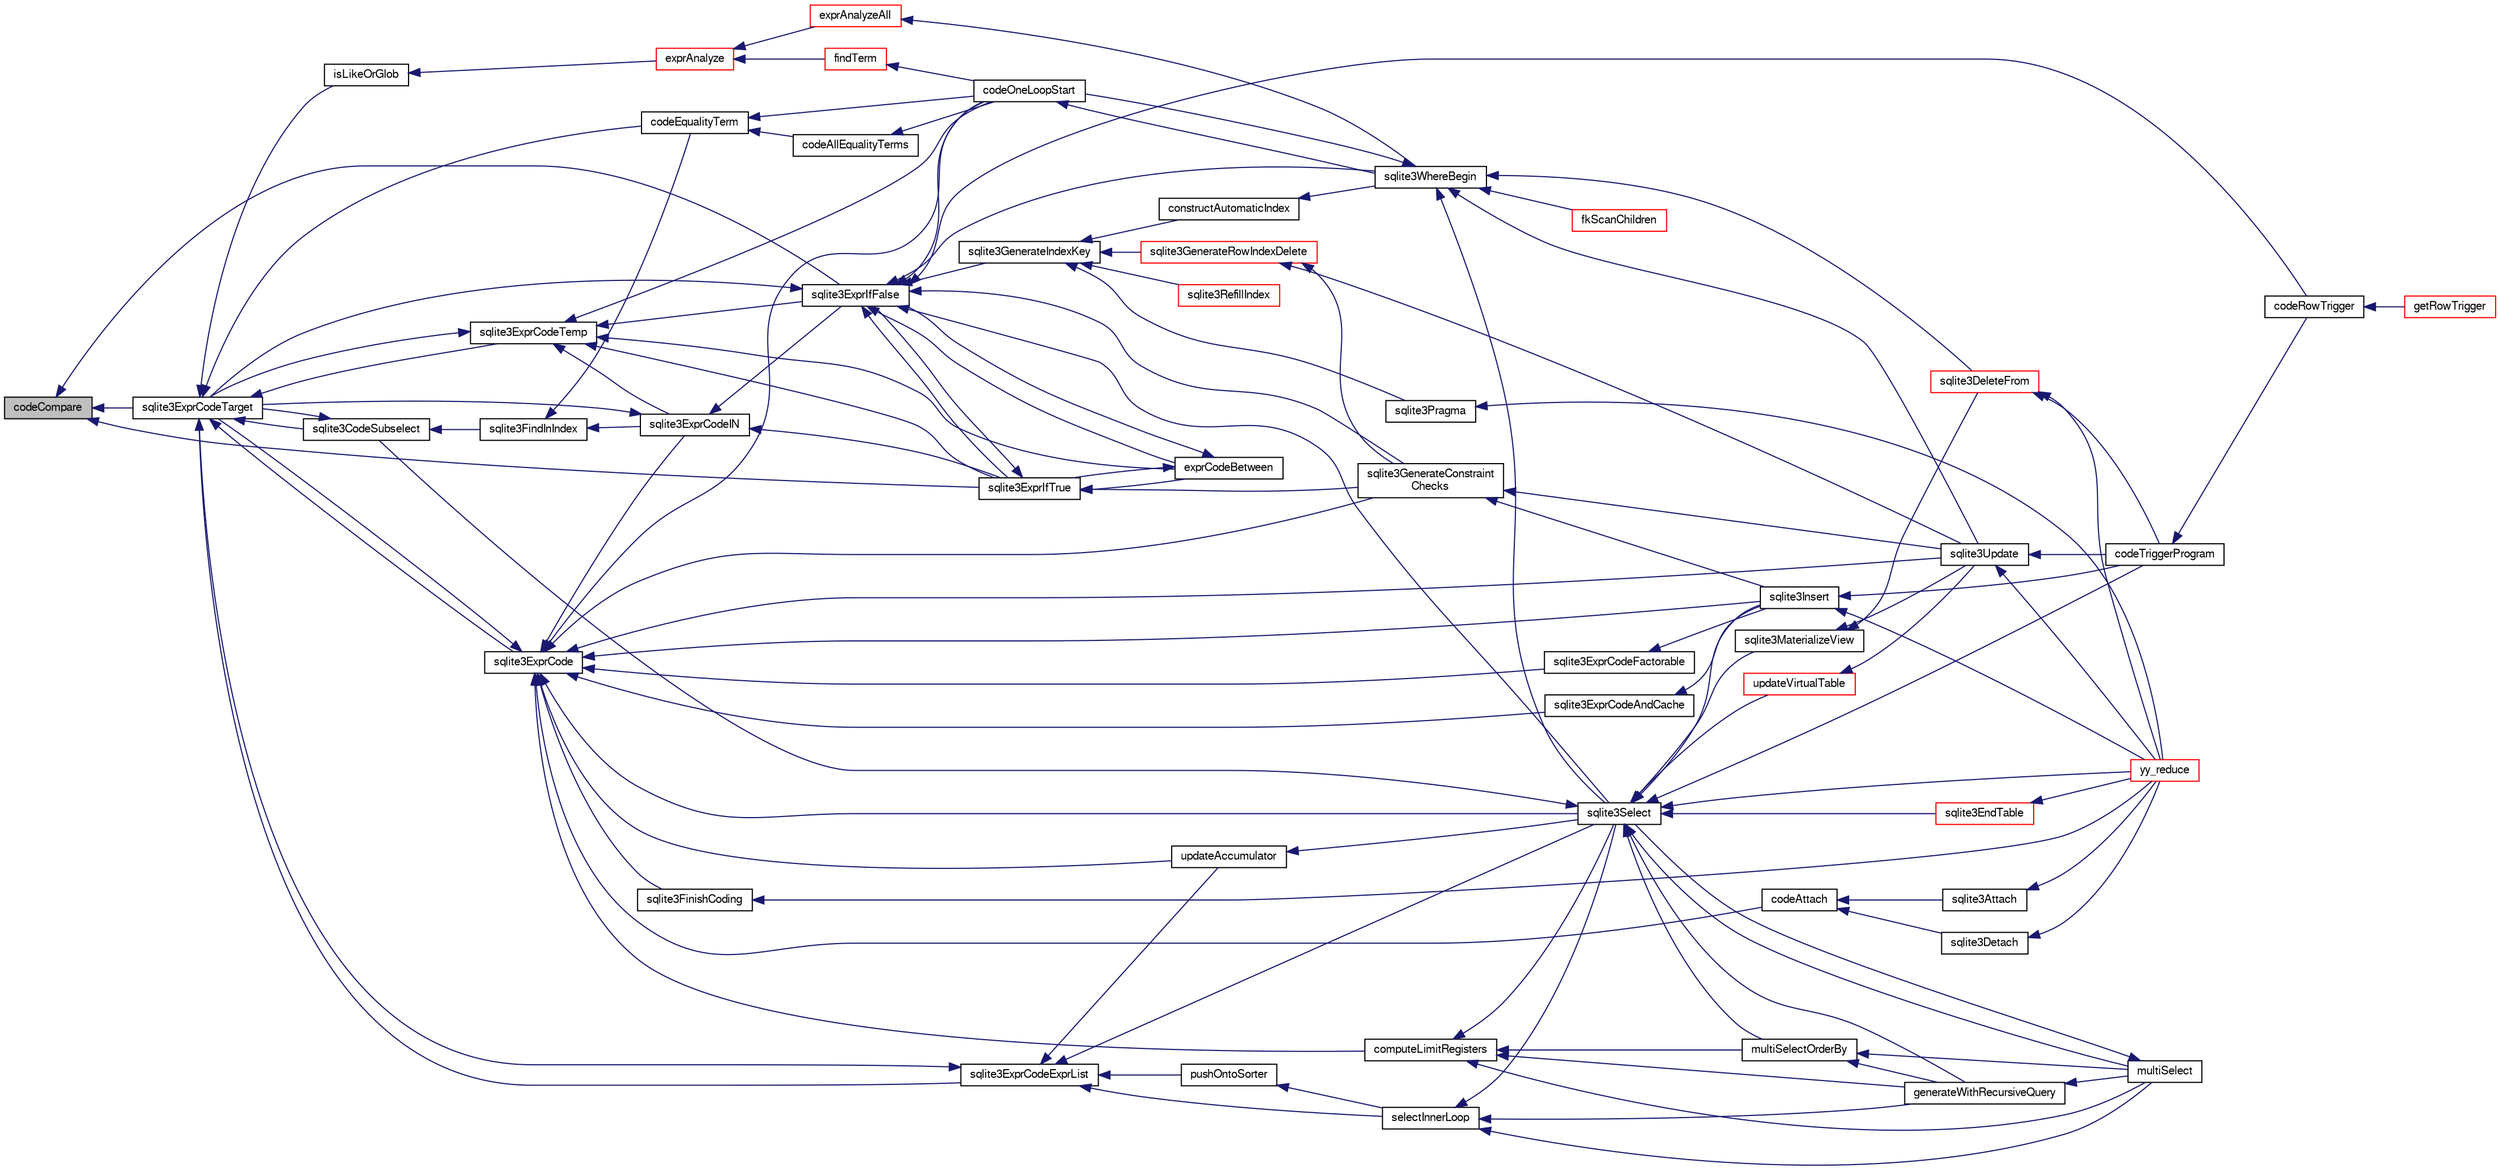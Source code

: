 digraph "codeCompare"
{
  edge [fontname="FreeSans",fontsize="10",labelfontname="FreeSans",labelfontsize="10"];
  node [fontname="FreeSans",fontsize="10",shape=record];
  rankdir="LR";
  Node51536 [label="codeCompare",height=0.2,width=0.4,color="black", fillcolor="grey75", style="filled", fontcolor="black"];
  Node51536 -> Node51537 [dir="back",color="midnightblue",fontsize="10",style="solid",fontname="FreeSans"];
  Node51537 [label="sqlite3ExprCodeTarget",height=0.2,width=0.4,color="black", fillcolor="white", style="filled",URL="$sqlite3_8c.html#a4f308397a0a3ed299ed31aaa1ae2a293"];
  Node51537 -> Node51538 [dir="back",color="midnightblue",fontsize="10",style="solid",fontname="FreeSans"];
  Node51538 [label="sqlite3CodeSubselect",height=0.2,width=0.4,color="black", fillcolor="white", style="filled",URL="$sqlite3_8c.html#aa69b46d2204a1d1b110107a1be12ee0c"];
  Node51538 -> Node51539 [dir="back",color="midnightblue",fontsize="10",style="solid",fontname="FreeSans"];
  Node51539 [label="sqlite3FindInIndex",height=0.2,width=0.4,color="black", fillcolor="white", style="filled",URL="$sqlite3_8c.html#af7d8c56ab0231f44bb5f87b3fafeffb2"];
  Node51539 -> Node51540 [dir="back",color="midnightblue",fontsize="10",style="solid",fontname="FreeSans"];
  Node51540 [label="sqlite3ExprCodeIN",height=0.2,width=0.4,color="black", fillcolor="white", style="filled",URL="$sqlite3_8c.html#ad9cf4f5b5ffb90c24a4a0900c8626193"];
  Node51540 -> Node51537 [dir="back",color="midnightblue",fontsize="10",style="solid",fontname="FreeSans"];
  Node51540 -> Node51541 [dir="back",color="midnightblue",fontsize="10",style="solid",fontname="FreeSans"];
  Node51541 [label="sqlite3ExprIfTrue",height=0.2,width=0.4,color="black", fillcolor="white", style="filled",URL="$sqlite3_8c.html#ad93a55237c23e1b743ab1f59df1a1444"];
  Node51541 -> Node51542 [dir="back",color="midnightblue",fontsize="10",style="solid",fontname="FreeSans"];
  Node51542 [label="exprCodeBetween",height=0.2,width=0.4,color="black", fillcolor="white", style="filled",URL="$sqlite3_8c.html#abd053493214542bca8f406f42145d173"];
  Node51542 -> Node51541 [dir="back",color="midnightblue",fontsize="10",style="solid",fontname="FreeSans"];
  Node51542 -> Node51543 [dir="back",color="midnightblue",fontsize="10",style="solid",fontname="FreeSans"];
  Node51543 [label="sqlite3ExprIfFalse",height=0.2,width=0.4,color="black", fillcolor="white", style="filled",URL="$sqlite3_8c.html#af97ecccb5d56e321e118414b08f65b71"];
  Node51543 -> Node51537 [dir="back",color="midnightblue",fontsize="10",style="solid",fontname="FreeSans"];
  Node51543 -> Node51542 [dir="back",color="midnightblue",fontsize="10",style="solid",fontname="FreeSans"];
  Node51543 -> Node51541 [dir="back",color="midnightblue",fontsize="10",style="solid",fontname="FreeSans"];
  Node51543 -> Node51544 [dir="back",color="midnightblue",fontsize="10",style="solid",fontname="FreeSans"];
  Node51544 [label="sqlite3GenerateIndexKey",height=0.2,width=0.4,color="black", fillcolor="white", style="filled",URL="$sqlite3_8c.html#ab85ac93d5c5e6760f45f07897be7f272"];
  Node51544 -> Node51545 [dir="back",color="midnightblue",fontsize="10",style="solid",fontname="FreeSans"];
  Node51545 [label="sqlite3RefillIndex",height=0.2,width=0.4,color="red", fillcolor="white", style="filled",URL="$sqlite3_8c.html#a17be5b679d9181b961ea9ba4a18d4f80"];
  Node51544 -> Node51556 [dir="back",color="midnightblue",fontsize="10",style="solid",fontname="FreeSans"];
  Node51556 [label="sqlite3GenerateRowIndexDelete",height=0.2,width=0.4,color="red", fillcolor="white", style="filled",URL="$sqlite3_8c.html#a09c23ae08a7c469d62705f067d7a2135"];
  Node51556 -> Node51570 [dir="back",color="midnightblue",fontsize="10",style="solid",fontname="FreeSans"];
  Node51570 [label="sqlite3GenerateConstraint\lChecks",height=0.2,width=0.4,color="black", fillcolor="white", style="filled",URL="$sqlite3_8c.html#aef639c1e6a0c0a67ca6e7690ad931bd2"];
  Node51570 -> Node51568 [dir="back",color="midnightblue",fontsize="10",style="solid",fontname="FreeSans"];
  Node51568 [label="sqlite3Insert",height=0.2,width=0.4,color="black", fillcolor="white", style="filled",URL="$sqlite3_8c.html#a5b17c9c2000bae6bdff8e6be48d7dc2b"];
  Node51568 -> Node51561 [dir="back",color="midnightblue",fontsize="10",style="solid",fontname="FreeSans"];
  Node51561 [label="codeTriggerProgram",height=0.2,width=0.4,color="black", fillcolor="white", style="filled",URL="$sqlite3_8c.html#a120801f59d9281d201d2ff4b2606836e"];
  Node51561 -> Node51562 [dir="back",color="midnightblue",fontsize="10",style="solid",fontname="FreeSans"];
  Node51562 [label="codeRowTrigger",height=0.2,width=0.4,color="black", fillcolor="white", style="filled",URL="$sqlite3_8c.html#a463cea5aaaf388b560b206570a0022fc"];
  Node51562 -> Node51563 [dir="back",color="midnightblue",fontsize="10",style="solid",fontname="FreeSans"];
  Node51563 [label="getRowTrigger",height=0.2,width=0.4,color="red", fillcolor="white", style="filled",URL="$sqlite3_8c.html#a69626ef20b540d1a2b19cf56f3f45689"];
  Node51568 -> Node51548 [dir="back",color="midnightblue",fontsize="10",style="solid",fontname="FreeSans"];
  Node51548 [label="yy_reduce",height=0.2,width=0.4,color="red", fillcolor="white", style="filled",URL="$sqlite3_8c.html#a7c419a9b25711c666a9a2449ef377f14"];
  Node51570 -> Node51566 [dir="back",color="midnightblue",fontsize="10",style="solid",fontname="FreeSans"];
  Node51566 [label="sqlite3Update",height=0.2,width=0.4,color="black", fillcolor="white", style="filled",URL="$sqlite3_8c.html#ac5aa67c46e8cc8174566fabe6809fafa"];
  Node51566 -> Node51561 [dir="back",color="midnightblue",fontsize="10",style="solid",fontname="FreeSans"];
  Node51566 -> Node51548 [dir="back",color="midnightblue",fontsize="10",style="solid",fontname="FreeSans"];
  Node51556 -> Node51566 [dir="back",color="midnightblue",fontsize="10",style="solid",fontname="FreeSans"];
  Node51544 -> Node51571 [dir="back",color="midnightblue",fontsize="10",style="solid",fontname="FreeSans"];
  Node51571 [label="sqlite3Pragma",height=0.2,width=0.4,color="black", fillcolor="white", style="filled",URL="$sqlite3_8c.html#a111391370f58f8e6a6eca51fd34d62ed"];
  Node51571 -> Node51548 [dir="back",color="midnightblue",fontsize="10",style="solid",fontname="FreeSans"];
  Node51544 -> Node51572 [dir="back",color="midnightblue",fontsize="10",style="solid",fontname="FreeSans"];
  Node51572 [label="constructAutomaticIndex",height=0.2,width=0.4,color="black", fillcolor="white", style="filled",URL="$sqlite3_8c.html#aad43d38bc718f4c8e8d0dd8f33ed526f"];
  Node51572 -> Node51573 [dir="back",color="midnightblue",fontsize="10",style="solid",fontname="FreeSans"];
  Node51573 [label="sqlite3WhereBegin",height=0.2,width=0.4,color="black", fillcolor="white", style="filled",URL="$sqlite3_8c.html#acad049f5c9a96a8118cffd5e5ce89f7c"];
  Node51573 -> Node51558 [dir="back",color="midnightblue",fontsize="10",style="solid",fontname="FreeSans"];
  Node51558 [label="sqlite3DeleteFrom",height=0.2,width=0.4,color="red", fillcolor="white", style="filled",URL="$sqlite3_8c.html#ab9b4b45349188b49eabb23f94608a091"];
  Node51558 -> Node51561 [dir="back",color="midnightblue",fontsize="10",style="solid",fontname="FreeSans"];
  Node51558 -> Node51548 [dir="back",color="midnightblue",fontsize="10",style="solid",fontname="FreeSans"];
  Node51573 -> Node51574 [dir="back",color="midnightblue",fontsize="10",style="solid",fontname="FreeSans"];
  Node51574 [label="fkScanChildren",height=0.2,width=0.4,color="red", fillcolor="white", style="filled",URL="$sqlite3_8c.html#a67c9dcb484336b3155e7a82a037d4691"];
  Node51573 -> Node51576 [dir="back",color="midnightblue",fontsize="10",style="solid",fontname="FreeSans"];
  Node51576 [label="sqlite3Select",height=0.2,width=0.4,color="black", fillcolor="white", style="filled",URL="$sqlite3_8c.html#a2465ee8c956209ba4b272477b7c21a45"];
  Node51576 -> Node51538 [dir="back",color="midnightblue",fontsize="10",style="solid",fontname="FreeSans"];
  Node51576 -> Node51551 [dir="back",color="midnightblue",fontsize="10",style="solid",fontname="FreeSans"];
  Node51551 [label="sqlite3EndTable",height=0.2,width=0.4,color="red", fillcolor="white", style="filled",URL="$sqlite3_8c.html#a7b5f2c66c0f0b6f819d970ca389768b0"];
  Node51551 -> Node51548 [dir="back",color="midnightblue",fontsize="10",style="solid",fontname="FreeSans"];
  Node51576 -> Node51577 [dir="back",color="midnightblue",fontsize="10",style="solid",fontname="FreeSans"];
  Node51577 [label="sqlite3MaterializeView",height=0.2,width=0.4,color="black", fillcolor="white", style="filled",URL="$sqlite3_8c.html#a4557984b0b75f998fb0c3f231c9b1def"];
  Node51577 -> Node51558 [dir="back",color="midnightblue",fontsize="10",style="solid",fontname="FreeSans"];
  Node51577 -> Node51566 [dir="back",color="midnightblue",fontsize="10",style="solid",fontname="FreeSans"];
  Node51576 -> Node51568 [dir="back",color="midnightblue",fontsize="10",style="solid",fontname="FreeSans"];
  Node51576 -> Node51578 [dir="back",color="midnightblue",fontsize="10",style="solid",fontname="FreeSans"];
  Node51578 [label="generateWithRecursiveQuery",height=0.2,width=0.4,color="black", fillcolor="white", style="filled",URL="$sqlite3_8c.html#ade2c3663fa9c3b9676507984b9483942"];
  Node51578 -> Node51579 [dir="back",color="midnightblue",fontsize="10",style="solid",fontname="FreeSans"];
  Node51579 [label="multiSelect",height=0.2,width=0.4,color="black", fillcolor="white", style="filled",URL="$sqlite3_8c.html#a6456c61f3d9b2389738753cedfa24fa7"];
  Node51579 -> Node51576 [dir="back",color="midnightblue",fontsize="10",style="solid",fontname="FreeSans"];
  Node51576 -> Node51579 [dir="back",color="midnightblue",fontsize="10",style="solid",fontname="FreeSans"];
  Node51576 -> Node51580 [dir="back",color="midnightblue",fontsize="10",style="solid",fontname="FreeSans"];
  Node51580 [label="multiSelectOrderBy",height=0.2,width=0.4,color="black", fillcolor="white", style="filled",URL="$sqlite3_8c.html#afcdb8488c6f4dfdadaf9f04bca35b808"];
  Node51580 -> Node51578 [dir="back",color="midnightblue",fontsize="10",style="solid",fontname="FreeSans"];
  Node51580 -> Node51579 [dir="back",color="midnightblue",fontsize="10",style="solid",fontname="FreeSans"];
  Node51576 -> Node51561 [dir="back",color="midnightblue",fontsize="10",style="solid",fontname="FreeSans"];
  Node51576 -> Node51581 [dir="back",color="midnightblue",fontsize="10",style="solid",fontname="FreeSans"];
  Node51581 [label="updateVirtualTable",height=0.2,width=0.4,color="red", fillcolor="white", style="filled",URL="$sqlite3_8c.html#a740220531db9293c39a2cdd7da3f74e1"];
  Node51581 -> Node51566 [dir="back",color="midnightblue",fontsize="10",style="solid",fontname="FreeSans"];
  Node51576 -> Node51548 [dir="back",color="midnightblue",fontsize="10",style="solid",fontname="FreeSans"];
  Node51573 -> Node51566 [dir="back",color="midnightblue",fontsize="10",style="solid",fontname="FreeSans"];
  Node51573 -> Node51582 [dir="back",color="midnightblue",fontsize="10",style="solid",fontname="FreeSans"];
  Node51582 [label="codeOneLoopStart",height=0.2,width=0.4,color="black", fillcolor="white", style="filled",URL="$sqlite3_8c.html#aa868875120b151c169cc79139ed6e008"];
  Node51582 -> Node51573 [dir="back",color="midnightblue",fontsize="10",style="solid",fontname="FreeSans"];
  Node51543 -> Node51570 [dir="back",color="midnightblue",fontsize="10",style="solid",fontname="FreeSans"];
  Node51543 -> Node51576 [dir="back",color="midnightblue",fontsize="10",style="solid",fontname="FreeSans"];
  Node51543 -> Node51562 [dir="back",color="midnightblue",fontsize="10",style="solid",fontname="FreeSans"];
  Node51543 -> Node51582 [dir="back",color="midnightblue",fontsize="10",style="solid",fontname="FreeSans"];
  Node51543 -> Node51573 [dir="back",color="midnightblue",fontsize="10",style="solid",fontname="FreeSans"];
  Node51541 -> Node51543 [dir="back",color="midnightblue",fontsize="10",style="solid",fontname="FreeSans"];
  Node51541 -> Node51570 [dir="back",color="midnightblue",fontsize="10",style="solid",fontname="FreeSans"];
  Node51540 -> Node51543 [dir="back",color="midnightblue",fontsize="10",style="solid",fontname="FreeSans"];
  Node51539 -> Node51583 [dir="back",color="midnightblue",fontsize="10",style="solid",fontname="FreeSans"];
  Node51583 [label="codeEqualityTerm",height=0.2,width=0.4,color="black", fillcolor="white", style="filled",URL="$sqlite3_8c.html#ad88a57073f031452c9843e97f15acc47"];
  Node51583 -> Node51584 [dir="back",color="midnightblue",fontsize="10",style="solid",fontname="FreeSans"];
  Node51584 [label="codeAllEqualityTerms",height=0.2,width=0.4,color="black", fillcolor="white", style="filled",URL="$sqlite3_8c.html#a3095598b812500a4efe41bf17cd49381"];
  Node51584 -> Node51582 [dir="back",color="midnightblue",fontsize="10",style="solid",fontname="FreeSans"];
  Node51583 -> Node51582 [dir="back",color="midnightblue",fontsize="10",style="solid",fontname="FreeSans"];
  Node51538 -> Node51537 [dir="back",color="midnightblue",fontsize="10",style="solid",fontname="FreeSans"];
  Node51537 -> Node51585 [dir="back",color="midnightblue",fontsize="10",style="solid",fontname="FreeSans"];
  Node51585 [label="sqlite3ExprCodeTemp",height=0.2,width=0.4,color="black", fillcolor="white", style="filled",URL="$sqlite3_8c.html#a3bc5c1ccb3c5851847e2aeb4a84ae1fc"];
  Node51585 -> Node51540 [dir="back",color="midnightblue",fontsize="10",style="solid",fontname="FreeSans"];
  Node51585 -> Node51537 [dir="back",color="midnightblue",fontsize="10",style="solid",fontname="FreeSans"];
  Node51585 -> Node51542 [dir="back",color="midnightblue",fontsize="10",style="solid",fontname="FreeSans"];
  Node51585 -> Node51541 [dir="back",color="midnightblue",fontsize="10",style="solid",fontname="FreeSans"];
  Node51585 -> Node51543 [dir="back",color="midnightblue",fontsize="10",style="solid",fontname="FreeSans"];
  Node51585 -> Node51582 [dir="back",color="midnightblue",fontsize="10",style="solid",fontname="FreeSans"];
  Node51537 -> Node51586 [dir="back",color="midnightblue",fontsize="10",style="solid",fontname="FreeSans"];
  Node51586 [label="sqlite3ExprCode",height=0.2,width=0.4,color="black", fillcolor="white", style="filled",URL="$sqlite3_8c.html#a75f270fb0b111b86924cca4ea507b417"];
  Node51586 -> Node51540 [dir="back",color="midnightblue",fontsize="10",style="solid",fontname="FreeSans"];
  Node51586 -> Node51537 [dir="back",color="midnightblue",fontsize="10",style="solid",fontname="FreeSans"];
  Node51586 -> Node51587 [dir="back",color="midnightblue",fontsize="10",style="solid",fontname="FreeSans"];
  Node51587 [label="sqlite3ExprCodeFactorable",height=0.2,width=0.4,color="black", fillcolor="white", style="filled",URL="$sqlite3_8c.html#a843f7fd58eec5a683c1fd8435fcd1e84"];
  Node51587 -> Node51568 [dir="back",color="midnightblue",fontsize="10",style="solid",fontname="FreeSans"];
  Node51586 -> Node51588 [dir="back",color="midnightblue",fontsize="10",style="solid",fontname="FreeSans"];
  Node51588 [label="sqlite3ExprCodeAndCache",height=0.2,width=0.4,color="black", fillcolor="white", style="filled",URL="$sqlite3_8c.html#ae3e46527d9b7fc9cb9236d21a5e6b1d8"];
  Node51588 -> Node51568 [dir="back",color="midnightblue",fontsize="10",style="solid",fontname="FreeSans"];
  Node51586 -> Node51589 [dir="back",color="midnightblue",fontsize="10",style="solid",fontname="FreeSans"];
  Node51589 [label="codeAttach",height=0.2,width=0.4,color="black", fillcolor="white", style="filled",URL="$sqlite3_8c.html#ade4e9e30d828a19c191fdcb098676d5b"];
  Node51589 -> Node51590 [dir="back",color="midnightblue",fontsize="10",style="solid",fontname="FreeSans"];
  Node51590 [label="sqlite3Detach",height=0.2,width=0.4,color="black", fillcolor="white", style="filled",URL="$sqlite3_8c.html#ab1a5a0b01c7560aef5e0b8603a68747d"];
  Node51590 -> Node51548 [dir="back",color="midnightblue",fontsize="10",style="solid",fontname="FreeSans"];
  Node51589 -> Node51591 [dir="back",color="midnightblue",fontsize="10",style="solid",fontname="FreeSans"];
  Node51591 [label="sqlite3Attach",height=0.2,width=0.4,color="black", fillcolor="white", style="filled",URL="$sqlite3_8c.html#ae0907fe0b43cc1b4c7e6a16213e8546f"];
  Node51591 -> Node51548 [dir="back",color="midnightblue",fontsize="10",style="solid",fontname="FreeSans"];
  Node51586 -> Node51592 [dir="back",color="midnightblue",fontsize="10",style="solid",fontname="FreeSans"];
  Node51592 [label="sqlite3FinishCoding",height=0.2,width=0.4,color="black", fillcolor="white", style="filled",URL="$sqlite3_8c.html#a651bc5b446c276c092705856d995b278"];
  Node51592 -> Node51548 [dir="back",color="midnightblue",fontsize="10",style="solid",fontname="FreeSans"];
  Node51586 -> Node51568 [dir="back",color="midnightblue",fontsize="10",style="solid",fontname="FreeSans"];
  Node51586 -> Node51570 [dir="back",color="midnightblue",fontsize="10",style="solid",fontname="FreeSans"];
  Node51586 -> Node51593 [dir="back",color="midnightblue",fontsize="10",style="solid",fontname="FreeSans"];
  Node51593 [label="computeLimitRegisters",height=0.2,width=0.4,color="black", fillcolor="white", style="filled",URL="$sqlite3_8c.html#ae9d37055e4905929b6f6cda5461e2f37"];
  Node51593 -> Node51578 [dir="back",color="midnightblue",fontsize="10",style="solid",fontname="FreeSans"];
  Node51593 -> Node51579 [dir="back",color="midnightblue",fontsize="10",style="solid",fontname="FreeSans"];
  Node51593 -> Node51580 [dir="back",color="midnightblue",fontsize="10",style="solid",fontname="FreeSans"];
  Node51593 -> Node51576 [dir="back",color="midnightblue",fontsize="10",style="solid",fontname="FreeSans"];
  Node51586 -> Node51594 [dir="back",color="midnightblue",fontsize="10",style="solid",fontname="FreeSans"];
  Node51594 [label="updateAccumulator",height=0.2,width=0.4,color="black", fillcolor="white", style="filled",URL="$sqlite3_8c.html#a1681660dd3ecd50c8727d6e56a537bd9"];
  Node51594 -> Node51576 [dir="back",color="midnightblue",fontsize="10",style="solid",fontname="FreeSans"];
  Node51586 -> Node51576 [dir="back",color="midnightblue",fontsize="10",style="solid",fontname="FreeSans"];
  Node51586 -> Node51566 [dir="back",color="midnightblue",fontsize="10",style="solid",fontname="FreeSans"];
  Node51586 -> Node51582 [dir="back",color="midnightblue",fontsize="10",style="solid",fontname="FreeSans"];
  Node51537 -> Node51595 [dir="back",color="midnightblue",fontsize="10",style="solid",fontname="FreeSans"];
  Node51595 [label="sqlite3ExprCodeExprList",height=0.2,width=0.4,color="black", fillcolor="white", style="filled",URL="$sqlite3_8c.html#a05b2b3dc3de7565de24eb3a2ff4e9566"];
  Node51595 -> Node51537 [dir="back",color="midnightblue",fontsize="10",style="solid",fontname="FreeSans"];
  Node51595 -> Node51596 [dir="back",color="midnightblue",fontsize="10",style="solid",fontname="FreeSans"];
  Node51596 [label="pushOntoSorter",height=0.2,width=0.4,color="black", fillcolor="white", style="filled",URL="$sqlite3_8c.html#a4555397beb584a386e7739cf022a6651"];
  Node51596 -> Node51597 [dir="back",color="midnightblue",fontsize="10",style="solid",fontname="FreeSans"];
  Node51597 [label="selectInnerLoop",height=0.2,width=0.4,color="black", fillcolor="white", style="filled",URL="$sqlite3_8c.html#ababe0933661ebe67eb0e6074bb1fd411"];
  Node51597 -> Node51578 [dir="back",color="midnightblue",fontsize="10",style="solid",fontname="FreeSans"];
  Node51597 -> Node51579 [dir="back",color="midnightblue",fontsize="10",style="solid",fontname="FreeSans"];
  Node51597 -> Node51576 [dir="back",color="midnightblue",fontsize="10",style="solid",fontname="FreeSans"];
  Node51595 -> Node51597 [dir="back",color="midnightblue",fontsize="10",style="solid",fontname="FreeSans"];
  Node51595 -> Node51594 [dir="back",color="midnightblue",fontsize="10",style="solid",fontname="FreeSans"];
  Node51595 -> Node51576 [dir="back",color="midnightblue",fontsize="10",style="solid",fontname="FreeSans"];
  Node51537 -> Node51598 [dir="back",color="midnightblue",fontsize="10",style="solid",fontname="FreeSans"];
  Node51598 [label="isLikeOrGlob",height=0.2,width=0.4,color="black", fillcolor="white", style="filled",URL="$sqlite3_8c.html#a6c38e495198bf8976f68d1a6ebd74a50"];
  Node51598 -> Node51599 [dir="back",color="midnightblue",fontsize="10",style="solid",fontname="FreeSans"];
  Node51599 [label="exprAnalyze",height=0.2,width=0.4,color="red", fillcolor="white", style="filled",URL="$sqlite3_8c.html#acb10e48c9a4184a4edd9bfd5b14ad0b7"];
  Node51599 -> Node51600 [dir="back",color="midnightblue",fontsize="10",style="solid",fontname="FreeSans"];
  Node51600 [label="findTerm",height=0.2,width=0.4,color="red", fillcolor="white", style="filled",URL="$sqlite3_8c.html#af26eb1eed85001fcf29fa189b631ac4b"];
  Node51600 -> Node51582 [dir="back",color="midnightblue",fontsize="10",style="solid",fontname="FreeSans"];
  Node51599 -> Node51605 [dir="back",color="midnightblue",fontsize="10",style="solid",fontname="FreeSans"];
  Node51605 [label="exprAnalyzeAll",height=0.2,width=0.4,color="red", fillcolor="white", style="filled",URL="$sqlite3_8c.html#a2e7a957af98e240fa68e34d6ff639437"];
  Node51605 -> Node51573 [dir="back",color="midnightblue",fontsize="10",style="solid",fontname="FreeSans"];
  Node51537 -> Node51583 [dir="back",color="midnightblue",fontsize="10",style="solid",fontname="FreeSans"];
  Node51536 -> Node51541 [dir="back",color="midnightblue",fontsize="10",style="solid",fontname="FreeSans"];
  Node51536 -> Node51543 [dir="back",color="midnightblue",fontsize="10",style="solid",fontname="FreeSans"];
}
